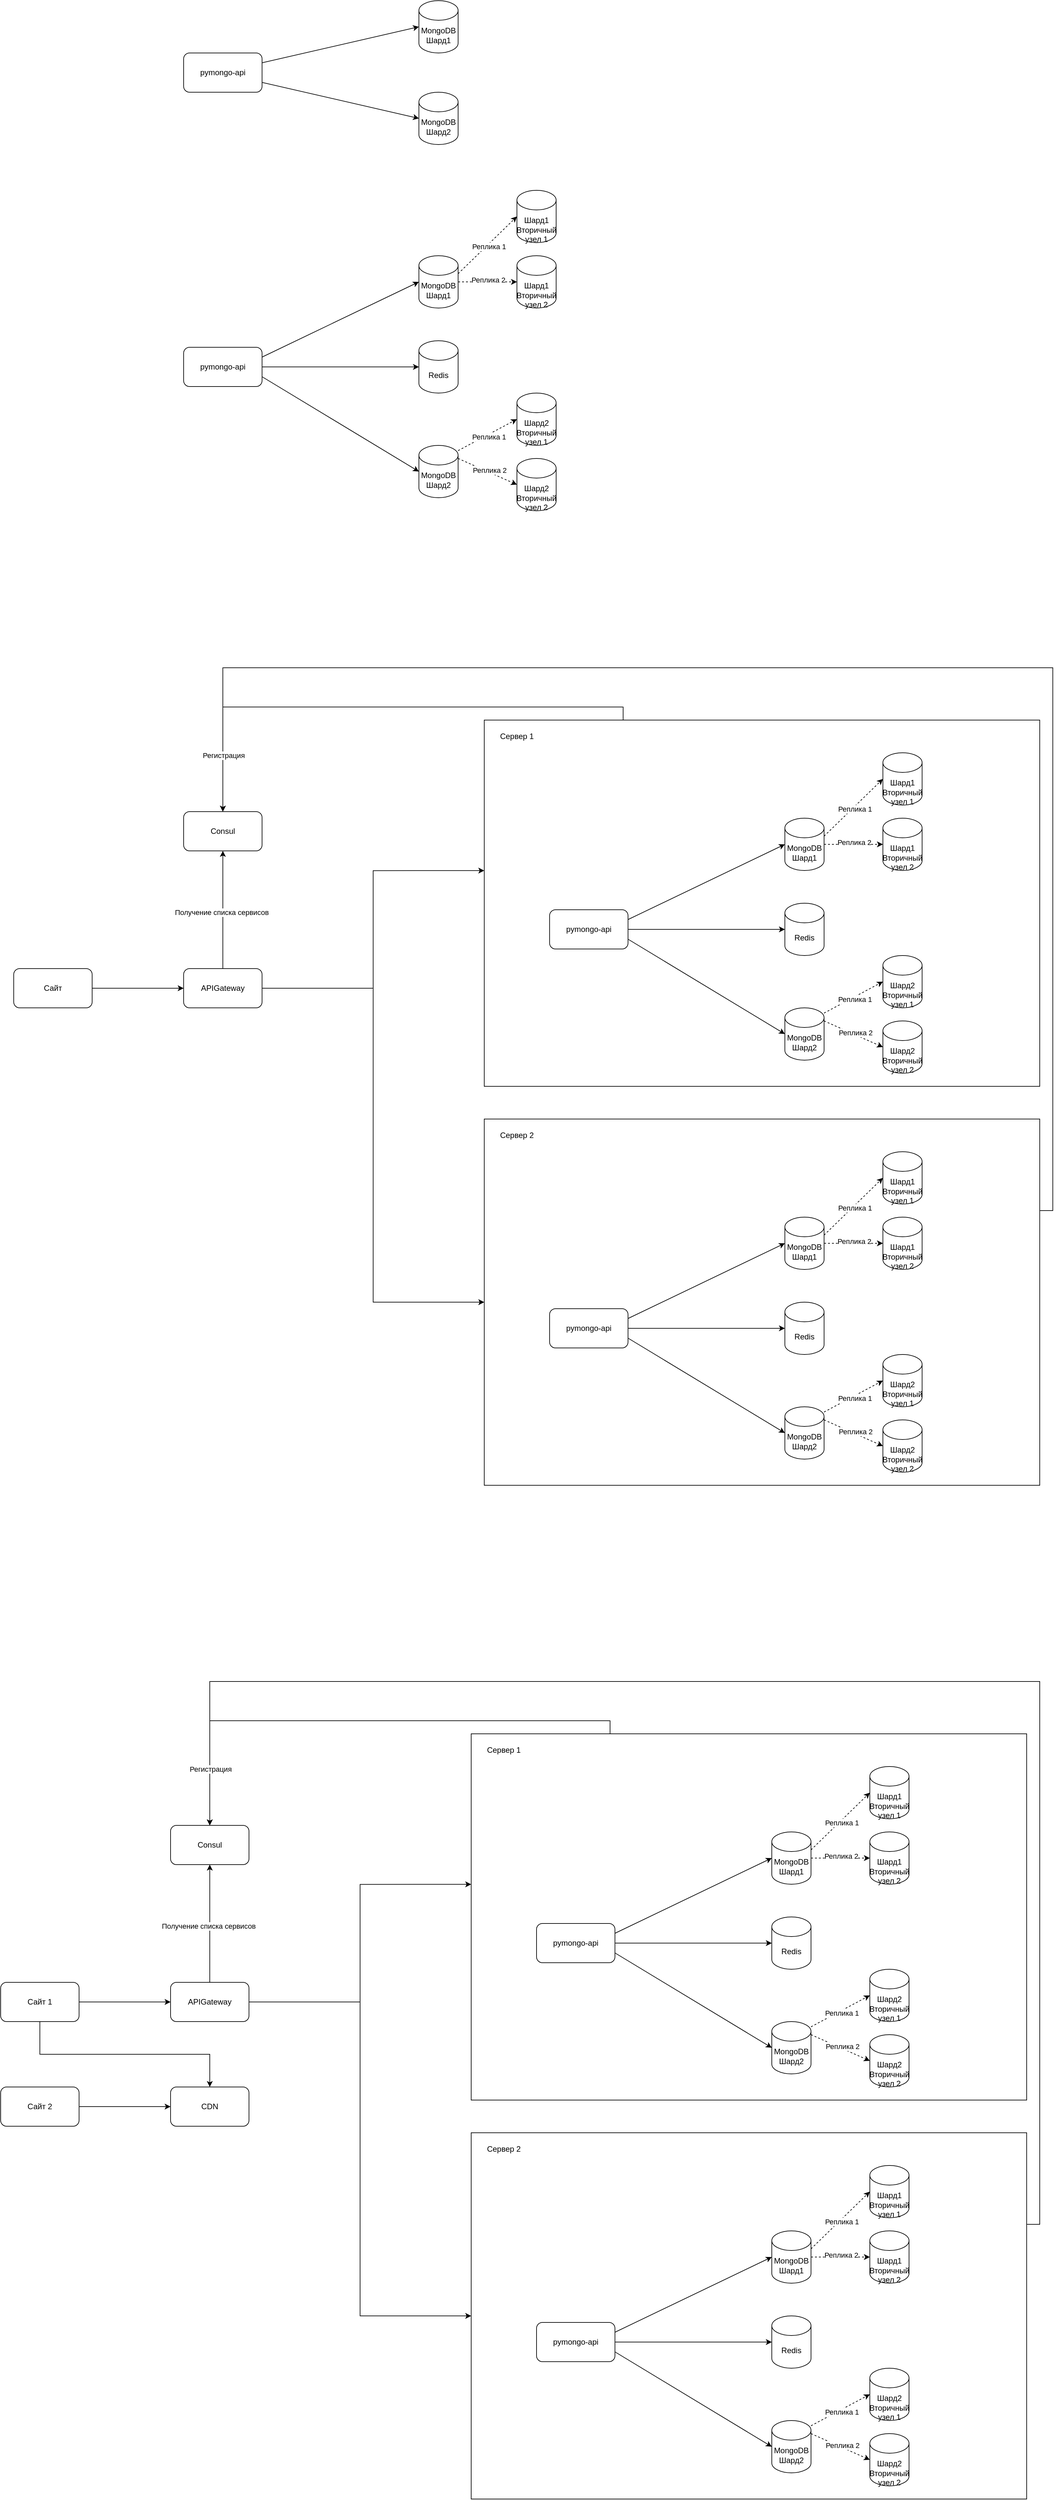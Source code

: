 <mxfile version="25.0.3">
  <diagram name="Page-1" id="-H_mtQnk-PTXWXPvYvuk">
    <mxGraphModel dx="4754" dy="1958" grid="1" gridSize="10" guides="1" tooltips="1" connect="1" arrows="1" fold="1" page="1" pageScale="1" pageWidth="1169" pageHeight="827" math="0" shadow="0">
      <root>
        <mxCell id="0" />
        <mxCell id="1" parent="0" />
        <mxCell id="zA23MoTUsTF4_91t8viU-3" value="pymongo-api" style="rounded=1;whiteSpace=wrap;html=1;" parent="1" vertex="1">
          <mxGeometry x="-210" y="100" width="120" height="60" as="geometry" />
        </mxCell>
        <mxCell id="YTm6vpjc5f0vxN62fSZX-1" value="MongoDB&lt;div&gt;Шард1&lt;/div&gt;" style="shape=cylinder3;whiteSpace=wrap;html=1;boundedLbl=1;backgroundOutline=1;size=15;" vertex="1" parent="1">
          <mxGeometry x="150" y="20" width="60" height="80" as="geometry" />
        </mxCell>
        <mxCell id="YTm6vpjc5f0vxN62fSZX-2" value="MongoDB&lt;div&gt;Шард2&lt;/div&gt;" style="shape=cylinder3;whiteSpace=wrap;html=1;boundedLbl=1;backgroundOutline=1;size=15;" vertex="1" parent="1">
          <mxGeometry x="150" y="160" width="60" height="80" as="geometry" />
        </mxCell>
        <mxCell id="YTm6vpjc5f0vxN62fSZX-3" style="rounded=0;orthogonalLoop=1;jettySize=auto;html=1;exitX=1;exitY=0.25;exitDx=0;exitDy=0;entryX=0;entryY=0.5;entryDx=0;entryDy=0;entryPerimeter=0;" edge="1" parent="1" source="zA23MoTUsTF4_91t8viU-3" target="YTm6vpjc5f0vxN62fSZX-1">
          <mxGeometry relative="1" as="geometry">
            <mxPoint x="50" y="117.5" as="sourcePoint" />
          </mxGeometry>
        </mxCell>
        <mxCell id="YTm6vpjc5f0vxN62fSZX-4" style="rounded=0;orthogonalLoop=1;jettySize=auto;html=1;exitX=1;exitY=0.75;exitDx=0;exitDy=0;entryX=0;entryY=0.5;entryDx=0;entryDy=0;entryPerimeter=0;" edge="1" parent="1" source="zA23MoTUsTF4_91t8viU-3" target="YTm6vpjc5f0vxN62fSZX-2">
          <mxGeometry relative="1" as="geometry">
            <mxPoint x="50" y="142.5" as="sourcePoint" />
          </mxGeometry>
        </mxCell>
        <mxCell id="YTm6vpjc5f0vxN62fSZX-6" value="pymongo-api" style="rounded=1;whiteSpace=wrap;html=1;" vertex="1" parent="1">
          <mxGeometry x="-210" y="550" width="120" height="60" as="geometry" />
        </mxCell>
        <mxCell id="YTm6vpjc5f0vxN62fSZX-8" value="MongoDB&lt;div&gt;Шард1&lt;/div&gt;" style="shape=cylinder3;whiteSpace=wrap;html=1;boundedLbl=1;backgroundOutline=1;size=15;" vertex="1" parent="1">
          <mxGeometry x="150" y="410" width="60" height="80" as="geometry" />
        </mxCell>
        <mxCell id="YTm6vpjc5f0vxN62fSZX-9" value="MongoDB&lt;div&gt;Шард2&lt;/div&gt;" style="shape=cylinder3;whiteSpace=wrap;html=1;boundedLbl=1;backgroundOutline=1;size=15;" vertex="1" parent="1">
          <mxGeometry x="150" y="700" width="60" height="80" as="geometry" />
        </mxCell>
        <mxCell id="YTm6vpjc5f0vxN62fSZX-10" style="rounded=0;orthogonalLoop=1;jettySize=auto;html=1;exitX=1;exitY=0.25;exitDx=0;exitDy=0;entryX=0;entryY=0.5;entryDx=0;entryDy=0;entryPerimeter=0;" edge="1" parent="1" source="YTm6vpjc5f0vxN62fSZX-6" target="YTm6vpjc5f0vxN62fSZX-8">
          <mxGeometry relative="1" as="geometry">
            <mxPoint x="50" y="567.5" as="sourcePoint" />
          </mxGeometry>
        </mxCell>
        <mxCell id="YTm6vpjc5f0vxN62fSZX-11" style="rounded=0;orthogonalLoop=1;jettySize=auto;html=1;exitX=1;exitY=0.75;exitDx=0;exitDy=0;entryX=0;entryY=0.5;entryDx=0;entryDy=0;entryPerimeter=0;" edge="1" parent="1" source="YTm6vpjc5f0vxN62fSZX-6" target="YTm6vpjc5f0vxN62fSZX-9">
          <mxGeometry relative="1" as="geometry">
            <mxPoint x="50" y="592.5" as="sourcePoint" />
          </mxGeometry>
        </mxCell>
        <mxCell id="YTm6vpjc5f0vxN62fSZX-12" value="&lt;br&gt;&lt;div&gt;Шард1&lt;/div&gt;&lt;div&gt;Вторичный узел 1&lt;/div&gt;" style="shape=cylinder3;whiteSpace=wrap;html=1;boundedLbl=1;backgroundOutline=1;size=15;" vertex="1" parent="1">
          <mxGeometry x="300" y="310" width="60" height="80" as="geometry" />
        </mxCell>
        <mxCell id="YTm6vpjc5f0vxN62fSZX-13" value="&lt;br&gt;&lt;div&gt;&lt;div&gt;Шард1&lt;/div&gt;&lt;div&gt;Вторичный узел 2&lt;/div&gt;&lt;/div&gt;" style="shape=cylinder3;whiteSpace=wrap;html=1;boundedLbl=1;backgroundOutline=1;size=15;" vertex="1" parent="1">
          <mxGeometry x="300" y="410" width="60" height="80" as="geometry" />
        </mxCell>
        <mxCell id="YTm6vpjc5f0vxN62fSZX-15" style="rounded=0;orthogonalLoop=1;jettySize=auto;html=1;exitX=1;exitY=0;exitDx=0;exitDy=27.5;exitPerimeter=0;entryX=0;entryY=0.5;entryDx=0;entryDy=0;entryPerimeter=0;dashed=1;" edge="1" parent="1" source="YTm6vpjc5f0vxN62fSZX-8" target="YTm6vpjc5f0vxN62fSZX-12">
          <mxGeometry relative="1" as="geometry" />
        </mxCell>
        <mxCell id="YTm6vpjc5f0vxN62fSZX-17" value="Реплика 1" style="edgeLabel;html=1;align=center;verticalAlign=middle;resizable=0;points=[];" vertex="1" connectable="0" parent="YTm6vpjc5f0vxN62fSZX-15">
          <mxGeometry x="-0.002" y="-3" relative="1" as="geometry">
            <mxPoint as="offset" />
          </mxGeometry>
        </mxCell>
        <mxCell id="YTm6vpjc5f0vxN62fSZX-18" style="rounded=0;orthogonalLoop=1;jettySize=auto;html=1;exitX=1;exitY=0.5;exitDx=0;exitDy=0;exitPerimeter=0;entryX=0;entryY=0.5;entryDx=0;entryDy=0;entryPerimeter=0;dashed=1;" edge="1" parent="1" source="YTm6vpjc5f0vxN62fSZX-8" target="YTm6vpjc5f0vxN62fSZX-13">
          <mxGeometry relative="1" as="geometry" />
        </mxCell>
        <mxCell id="YTm6vpjc5f0vxN62fSZX-20" value="Реплика 2" style="edgeLabel;html=1;align=center;verticalAlign=middle;resizable=0;points=[];" vertex="1" connectable="0" parent="YTm6vpjc5f0vxN62fSZX-18">
          <mxGeometry x="0.022" y="3" relative="1" as="geometry">
            <mxPoint as="offset" />
          </mxGeometry>
        </mxCell>
        <mxCell id="YTm6vpjc5f0vxN62fSZX-24" value="&lt;br&gt;&lt;div&gt;Шард2&lt;/div&gt;&lt;div&gt;Вторичный узел 1&lt;/div&gt;" style="shape=cylinder3;whiteSpace=wrap;html=1;boundedLbl=1;backgroundOutline=1;size=15;" vertex="1" parent="1">
          <mxGeometry x="300" y="620" width="60" height="80" as="geometry" />
        </mxCell>
        <mxCell id="YTm6vpjc5f0vxN62fSZX-25" value="&lt;br&gt;&lt;div&gt;&lt;div&gt;Шард2&lt;/div&gt;&lt;div&gt;Вторичный узел 2&lt;/div&gt;&lt;/div&gt;" style="shape=cylinder3;whiteSpace=wrap;html=1;boundedLbl=1;backgroundOutline=1;size=15;" vertex="1" parent="1">
          <mxGeometry x="300" y="720" width="60" height="80" as="geometry" />
        </mxCell>
        <mxCell id="YTm6vpjc5f0vxN62fSZX-27" style="rounded=0;orthogonalLoop=1;jettySize=auto;html=1;exitX=1;exitY=0;exitDx=0;exitDy=27.5;exitPerimeter=0;entryX=0;entryY=0.5;entryDx=0;entryDy=0;entryPerimeter=0;dashed=1;" edge="1" parent="1" target="YTm6vpjc5f0vxN62fSZX-24">
          <mxGeometry relative="1" as="geometry">
            <mxPoint x="210" y="708" as="sourcePoint" />
          </mxGeometry>
        </mxCell>
        <mxCell id="YTm6vpjc5f0vxN62fSZX-28" value="Реплика 1" style="edgeLabel;html=1;align=center;verticalAlign=middle;resizable=0;points=[];" vertex="1" connectable="0" parent="YTm6vpjc5f0vxN62fSZX-27">
          <mxGeometry x="-0.002" y="-3" relative="1" as="geometry">
            <mxPoint as="offset" />
          </mxGeometry>
        </mxCell>
        <mxCell id="YTm6vpjc5f0vxN62fSZX-29" style="rounded=0;orthogonalLoop=1;jettySize=auto;html=1;exitX=1;exitY=0.5;exitDx=0;exitDy=0;exitPerimeter=0;entryX=0;entryY=0.5;entryDx=0;entryDy=0;entryPerimeter=0;dashed=1;" edge="1" parent="1" target="YTm6vpjc5f0vxN62fSZX-25">
          <mxGeometry relative="1" as="geometry">
            <mxPoint x="210" y="720" as="sourcePoint" />
          </mxGeometry>
        </mxCell>
        <mxCell id="YTm6vpjc5f0vxN62fSZX-30" value="Реплика 2" style="edgeLabel;html=1;align=center;verticalAlign=middle;resizable=0;points=[];" vertex="1" connectable="0" parent="YTm6vpjc5f0vxN62fSZX-29">
          <mxGeometry x="0.022" y="3" relative="1" as="geometry">
            <mxPoint as="offset" />
          </mxGeometry>
        </mxCell>
        <mxCell id="YTm6vpjc5f0vxN62fSZX-33" value="Redis" style="shape=cylinder3;whiteSpace=wrap;html=1;boundedLbl=1;backgroundOutline=1;size=15;" vertex="1" parent="1">
          <mxGeometry x="150" y="540" width="60" height="80" as="geometry" />
        </mxCell>
        <mxCell id="YTm6vpjc5f0vxN62fSZX-34" style="edgeStyle=orthogonalEdgeStyle;rounded=0;orthogonalLoop=1;jettySize=auto;html=1;exitX=1;exitY=0.5;exitDx=0;exitDy=0;entryX=0;entryY=0.5;entryDx=0;entryDy=0;entryPerimeter=0;" edge="1" parent="1" source="YTm6vpjc5f0vxN62fSZX-6" target="YTm6vpjc5f0vxN62fSZX-33">
          <mxGeometry relative="1" as="geometry" />
        </mxCell>
        <mxCell id="YTm6vpjc5f0vxN62fSZX-76" value="" style="group" vertex="1" connectable="0" parent="1">
          <mxGeometry x="250" y="1120" width="880" height="800" as="geometry" />
        </mxCell>
        <mxCell id="YTm6vpjc5f0vxN62fSZX-73" value="" style="rounded=0;whiteSpace=wrap;html=1;" vertex="1" parent="YTm6vpjc5f0vxN62fSZX-76">
          <mxGeometry width="850" height="560" as="geometry" />
        </mxCell>
        <mxCell id="YTm6vpjc5f0vxN62fSZX-35" value="pymongo-api" style="rounded=1;whiteSpace=wrap;html=1;" vertex="1" parent="YTm6vpjc5f0vxN62fSZX-76">
          <mxGeometry x="100" y="290" width="120" height="60" as="geometry" />
        </mxCell>
        <mxCell id="YTm6vpjc5f0vxN62fSZX-36" value="MongoDB&lt;div&gt;Шард1&lt;/div&gt;" style="shape=cylinder3;whiteSpace=wrap;html=1;boundedLbl=1;backgroundOutline=1;size=15;" vertex="1" parent="YTm6vpjc5f0vxN62fSZX-76">
          <mxGeometry x="460" y="150" width="60" height="80" as="geometry" />
        </mxCell>
        <mxCell id="YTm6vpjc5f0vxN62fSZX-37" value="MongoDB&lt;div&gt;Шард2&lt;/div&gt;" style="shape=cylinder3;whiteSpace=wrap;html=1;boundedLbl=1;backgroundOutline=1;size=15;" vertex="1" parent="YTm6vpjc5f0vxN62fSZX-76">
          <mxGeometry x="460" y="440" width="60" height="80" as="geometry" />
        </mxCell>
        <mxCell id="YTm6vpjc5f0vxN62fSZX-38" style="rounded=0;orthogonalLoop=1;jettySize=auto;html=1;exitX=1;exitY=0.25;exitDx=0;exitDy=0;entryX=0;entryY=0.5;entryDx=0;entryDy=0;entryPerimeter=0;" edge="1" parent="YTm6vpjc5f0vxN62fSZX-76" source="YTm6vpjc5f0vxN62fSZX-35" target="YTm6vpjc5f0vxN62fSZX-36">
          <mxGeometry relative="1" as="geometry">
            <mxPoint x="360" y="307.5" as="sourcePoint" />
          </mxGeometry>
        </mxCell>
        <mxCell id="YTm6vpjc5f0vxN62fSZX-39" style="rounded=0;orthogonalLoop=1;jettySize=auto;html=1;exitX=1;exitY=0.75;exitDx=0;exitDy=0;entryX=0;entryY=0.5;entryDx=0;entryDy=0;entryPerimeter=0;" edge="1" parent="YTm6vpjc5f0vxN62fSZX-76" source="YTm6vpjc5f0vxN62fSZX-35" target="YTm6vpjc5f0vxN62fSZX-37">
          <mxGeometry relative="1" as="geometry">
            <mxPoint x="360" y="332.5" as="sourcePoint" />
          </mxGeometry>
        </mxCell>
        <mxCell id="YTm6vpjc5f0vxN62fSZX-40" value="&lt;br&gt;&lt;div&gt;Шард1&lt;/div&gt;&lt;div&gt;Вторичный узел 1&lt;/div&gt;" style="shape=cylinder3;whiteSpace=wrap;html=1;boundedLbl=1;backgroundOutline=1;size=15;" vertex="1" parent="YTm6vpjc5f0vxN62fSZX-76">
          <mxGeometry x="610" y="50" width="60" height="80" as="geometry" />
        </mxCell>
        <mxCell id="YTm6vpjc5f0vxN62fSZX-41" value="&lt;br&gt;&lt;div&gt;&lt;div&gt;Шард1&lt;/div&gt;&lt;div&gt;Вторичный узел 2&lt;/div&gt;&lt;/div&gt;" style="shape=cylinder3;whiteSpace=wrap;html=1;boundedLbl=1;backgroundOutline=1;size=15;" vertex="1" parent="YTm6vpjc5f0vxN62fSZX-76">
          <mxGeometry x="610" y="150" width="60" height="80" as="geometry" />
        </mxCell>
        <mxCell id="YTm6vpjc5f0vxN62fSZX-42" style="rounded=0;orthogonalLoop=1;jettySize=auto;html=1;exitX=1;exitY=0;exitDx=0;exitDy=27.5;exitPerimeter=0;entryX=0;entryY=0.5;entryDx=0;entryDy=0;entryPerimeter=0;dashed=1;" edge="1" parent="YTm6vpjc5f0vxN62fSZX-76" source="YTm6vpjc5f0vxN62fSZX-36" target="YTm6vpjc5f0vxN62fSZX-40">
          <mxGeometry relative="1" as="geometry" />
        </mxCell>
        <mxCell id="YTm6vpjc5f0vxN62fSZX-43" value="Реплика 1" style="edgeLabel;html=1;align=center;verticalAlign=middle;resizable=0;points=[];" vertex="1" connectable="0" parent="YTm6vpjc5f0vxN62fSZX-42">
          <mxGeometry x="-0.002" y="-3" relative="1" as="geometry">
            <mxPoint as="offset" />
          </mxGeometry>
        </mxCell>
        <mxCell id="YTm6vpjc5f0vxN62fSZX-44" style="rounded=0;orthogonalLoop=1;jettySize=auto;html=1;exitX=1;exitY=0.5;exitDx=0;exitDy=0;exitPerimeter=0;entryX=0;entryY=0.5;entryDx=0;entryDy=0;entryPerimeter=0;dashed=1;" edge="1" parent="YTm6vpjc5f0vxN62fSZX-76" source="YTm6vpjc5f0vxN62fSZX-36" target="YTm6vpjc5f0vxN62fSZX-41">
          <mxGeometry relative="1" as="geometry" />
        </mxCell>
        <mxCell id="YTm6vpjc5f0vxN62fSZX-45" value="Реплика 2" style="edgeLabel;html=1;align=center;verticalAlign=middle;resizable=0;points=[];" vertex="1" connectable="0" parent="YTm6vpjc5f0vxN62fSZX-44">
          <mxGeometry x="0.022" y="3" relative="1" as="geometry">
            <mxPoint as="offset" />
          </mxGeometry>
        </mxCell>
        <mxCell id="YTm6vpjc5f0vxN62fSZX-46" value="&lt;br&gt;&lt;div&gt;Шард2&lt;/div&gt;&lt;div&gt;Вторичный узел 1&lt;/div&gt;" style="shape=cylinder3;whiteSpace=wrap;html=1;boundedLbl=1;backgroundOutline=1;size=15;" vertex="1" parent="YTm6vpjc5f0vxN62fSZX-76">
          <mxGeometry x="610" y="360" width="60" height="80" as="geometry" />
        </mxCell>
        <mxCell id="YTm6vpjc5f0vxN62fSZX-47" value="&lt;br&gt;&lt;div&gt;&lt;div&gt;Шард2&lt;/div&gt;&lt;div&gt;Вторичный узел 2&lt;/div&gt;&lt;/div&gt;" style="shape=cylinder3;whiteSpace=wrap;html=1;boundedLbl=1;backgroundOutline=1;size=15;" vertex="1" parent="YTm6vpjc5f0vxN62fSZX-76">
          <mxGeometry x="610" y="460" width="60" height="80" as="geometry" />
        </mxCell>
        <mxCell id="YTm6vpjc5f0vxN62fSZX-48" style="rounded=0;orthogonalLoop=1;jettySize=auto;html=1;exitX=1;exitY=0;exitDx=0;exitDy=27.5;exitPerimeter=0;entryX=0;entryY=0.5;entryDx=0;entryDy=0;entryPerimeter=0;dashed=1;" edge="1" parent="YTm6vpjc5f0vxN62fSZX-76" target="YTm6vpjc5f0vxN62fSZX-46">
          <mxGeometry relative="1" as="geometry">
            <mxPoint x="520" y="448" as="sourcePoint" />
          </mxGeometry>
        </mxCell>
        <mxCell id="YTm6vpjc5f0vxN62fSZX-49" value="Реплика 1" style="edgeLabel;html=1;align=center;verticalAlign=middle;resizable=0;points=[];" vertex="1" connectable="0" parent="YTm6vpjc5f0vxN62fSZX-48">
          <mxGeometry x="-0.002" y="-3" relative="1" as="geometry">
            <mxPoint as="offset" />
          </mxGeometry>
        </mxCell>
        <mxCell id="YTm6vpjc5f0vxN62fSZX-50" style="rounded=0;orthogonalLoop=1;jettySize=auto;html=1;exitX=1;exitY=0.5;exitDx=0;exitDy=0;exitPerimeter=0;entryX=0;entryY=0.5;entryDx=0;entryDy=0;entryPerimeter=0;dashed=1;" edge="1" parent="YTm6vpjc5f0vxN62fSZX-76" target="YTm6vpjc5f0vxN62fSZX-47">
          <mxGeometry relative="1" as="geometry">
            <mxPoint x="520" y="460" as="sourcePoint" />
          </mxGeometry>
        </mxCell>
        <mxCell id="YTm6vpjc5f0vxN62fSZX-51" value="Реплика 2" style="edgeLabel;html=1;align=center;verticalAlign=middle;resizable=0;points=[];" vertex="1" connectable="0" parent="YTm6vpjc5f0vxN62fSZX-50">
          <mxGeometry x="0.022" y="3" relative="1" as="geometry">
            <mxPoint as="offset" />
          </mxGeometry>
        </mxCell>
        <mxCell id="YTm6vpjc5f0vxN62fSZX-52" value="Redis" style="shape=cylinder3;whiteSpace=wrap;html=1;boundedLbl=1;backgroundOutline=1;size=15;" vertex="1" parent="YTm6vpjc5f0vxN62fSZX-76">
          <mxGeometry x="460" y="280" width="60" height="80" as="geometry" />
        </mxCell>
        <mxCell id="YTm6vpjc5f0vxN62fSZX-53" style="edgeStyle=orthogonalEdgeStyle;rounded=0;orthogonalLoop=1;jettySize=auto;html=1;exitX=1;exitY=0.5;exitDx=0;exitDy=0;entryX=0;entryY=0.5;entryDx=0;entryDy=0;entryPerimeter=0;" edge="1" parent="YTm6vpjc5f0vxN62fSZX-76" source="YTm6vpjc5f0vxN62fSZX-35" target="YTm6vpjc5f0vxN62fSZX-52">
          <mxGeometry relative="1" as="geometry" />
        </mxCell>
        <mxCell id="YTm6vpjc5f0vxN62fSZX-74" value="Сервер 1" style="text;html=1;align=center;verticalAlign=middle;whiteSpace=wrap;rounded=0;" vertex="1" parent="YTm6vpjc5f0vxN62fSZX-76">
          <mxGeometry x="20" y="10" width="60" height="30" as="geometry" />
        </mxCell>
        <mxCell id="YTm6vpjc5f0vxN62fSZX-78" value="" style="group" vertex="1" connectable="0" parent="1">
          <mxGeometry x="250" y="1730" width="880" height="800" as="geometry" />
        </mxCell>
        <mxCell id="YTm6vpjc5f0vxN62fSZX-79" value="" style="rounded=0;whiteSpace=wrap;html=1;" vertex="1" parent="YTm6vpjc5f0vxN62fSZX-78">
          <mxGeometry width="850" height="560" as="geometry" />
        </mxCell>
        <mxCell id="YTm6vpjc5f0vxN62fSZX-80" value="pymongo-api" style="rounded=1;whiteSpace=wrap;html=1;" vertex="1" parent="YTm6vpjc5f0vxN62fSZX-78">
          <mxGeometry x="100" y="290" width="120" height="60" as="geometry" />
        </mxCell>
        <mxCell id="YTm6vpjc5f0vxN62fSZX-81" value="MongoDB&lt;div&gt;Шард1&lt;/div&gt;" style="shape=cylinder3;whiteSpace=wrap;html=1;boundedLbl=1;backgroundOutline=1;size=15;" vertex="1" parent="YTm6vpjc5f0vxN62fSZX-78">
          <mxGeometry x="460" y="150" width="60" height="80" as="geometry" />
        </mxCell>
        <mxCell id="YTm6vpjc5f0vxN62fSZX-82" value="MongoDB&lt;div&gt;Шард2&lt;/div&gt;" style="shape=cylinder3;whiteSpace=wrap;html=1;boundedLbl=1;backgroundOutline=1;size=15;" vertex="1" parent="YTm6vpjc5f0vxN62fSZX-78">
          <mxGeometry x="460" y="440" width="60" height="80" as="geometry" />
        </mxCell>
        <mxCell id="YTm6vpjc5f0vxN62fSZX-83" style="rounded=0;orthogonalLoop=1;jettySize=auto;html=1;exitX=1;exitY=0.25;exitDx=0;exitDy=0;entryX=0;entryY=0.5;entryDx=0;entryDy=0;entryPerimeter=0;" edge="1" parent="YTm6vpjc5f0vxN62fSZX-78" source="YTm6vpjc5f0vxN62fSZX-80" target="YTm6vpjc5f0vxN62fSZX-81">
          <mxGeometry relative="1" as="geometry">
            <mxPoint x="360" y="307.5" as="sourcePoint" />
          </mxGeometry>
        </mxCell>
        <mxCell id="YTm6vpjc5f0vxN62fSZX-84" style="rounded=0;orthogonalLoop=1;jettySize=auto;html=1;exitX=1;exitY=0.75;exitDx=0;exitDy=0;entryX=0;entryY=0.5;entryDx=0;entryDy=0;entryPerimeter=0;" edge="1" parent="YTm6vpjc5f0vxN62fSZX-78" source="YTm6vpjc5f0vxN62fSZX-80" target="YTm6vpjc5f0vxN62fSZX-82">
          <mxGeometry relative="1" as="geometry">
            <mxPoint x="360" y="332.5" as="sourcePoint" />
          </mxGeometry>
        </mxCell>
        <mxCell id="YTm6vpjc5f0vxN62fSZX-85" value="&lt;br&gt;&lt;div&gt;Шард1&lt;/div&gt;&lt;div&gt;Вторичный узел 1&lt;/div&gt;" style="shape=cylinder3;whiteSpace=wrap;html=1;boundedLbl=1;backgroundOutline=1;size=15;" vertex="1" parent="YTm6vpjc5f0vxN62fSZX-78">
          <mxGeometry x="610" y="50" width="60" height="80" as="geometry" />
        </mxCell>
        <mxCell id="YTm6vpjc5f0vxN62fSZX-86" value="&lt;br&gt;&lt;div&gt;&lt;div&gt;Шард1&lt;/div&gt;&lt;div&gt;Вторичный узел 2&lt;/div&gt;&lt;/div&gt;" style="shape=cylinder3;whiteSpace=wrap;html=1;boundedLbl=1;backgroundOutline=1;size=15;" vertex="1" parent="YTm6vpjc5f0vxN62fSZX-78">
          <mxGeometry x="610" y="150" width="60" height="80" as="geometry" />
        </mxCell>
        <mxCell id="YTm6vpjc5f0vxN62fSZX-87" style="rounded=0;orthogonalLoop=1;jettySize=auto;html=1;exitX=1;exitY=0;exitDx=0;exitDy=27.5;exitPerimeter=0;entryX=0;entryY=0.5;entryDx=0;entryDy=0;entryPerimeter=0;dashed=1;" edge="1" parent="YTm6vpjc5f0vxN62fSZX-78" source="YTm6vpjc5f0vxN62fSZX-81" target="YTm6vpjc5f0vxN62fSZX-85">
          <mxGeometry relative="1" as="geometry" />
        </mxCell>
        <mxCell id="YTm6vpjc5f0vxN62fSZX-88" value="Реплика 1" style="edgeLabel;html=1;align=center;verticalAlign=middle;resizable=0;points=[];" vertex="1" connectable="0" parent="YTm6vpjc5f0vxN62fSZX-87">
          <mxGeometry x="-0.002" y="-3" relative="1" as="geometry">
            <mxPoint as="offset" />
          </mxGeometry>
        </mxCell>
        <mxCell id="YTm6vpjc5f0vxN62fSZX-89" style="rounded=0;orthogonalLoop=1;jettySize=auto;html=1;exitX=1;exitY=0.5;exitDx=0;exitDy=0;exitPerimeter=0;entryX=0;entryY=0.5;entryDx=0;entryDy=0;entryPerimeter=0;dashed=1;" edge="1" parent="YTm6vpjc5f0vxN62fSZX-78" source="YTm6vpjc5f0vxN62fSZX-81" target="YTm6vpjc5f0vxN62fSZX-86">
          <mxGeometry relative="1" as="geometry" />
        </mxCell>
        <mxCell id="YTm6vpjc5f0vxN62fSZX-90" value="Реплика 2" style="edgeLabel;html=1;align=center;verticalAlign=middle;resizable=0;points=[];" vertex="1" connectable="0" parent="YTm6vpjc5f0vxN62fSZX-89">
          <mxGeometry x="0.022" y="3" relative="1" as="geometry">
            <mxPoint as="offset" />
          </mxGeometry>
        </mxCell>
        <mxCell id="YTm6vpjc5f0vxN62fSZX-91" value="&lt;br&gt;&lt;div&gt;Шард2&lt;/div&gt;&lt;div&gt;Вторичный узел 1&lt;/div&gt;" style="shape=cylinder3;whiteSpace=wrap;html=1;boundedLbl=1;backgroundOutline=1;size=15;" vertex="1" parent="YTm6vpjc5f0vxN62fSZX-78">
          <mxGeometry x="610" y="360" width="60" height="80" as="geometry" />
        </mxCell>
        <mxCell id="YTm6vpjc5f0vxN62fSZX-92" value="&lt;br&gt;&lt;div&gt;&lt;div&gt;Шард2&lt;/div&gt;&lt;div&gt;Вторичный узел 2&lt;/div&gt;&lt;/div&gt;" style="shape=cylinder3;whiteSpace=wrap;html=1;boundedLbl=1;backgroundOutline=1;size=15;" vertex="1" parent="YTm6vpjc5f0vxN62fSZX-78">
          <mxGeometry x="610" y="460" width="60" height="80" as="geometry" />
        </mxCell>
        <mxCell id="YTm6vpjc5f0vxN62fSZX-93" style="rounded=0;orthogonalLoop=1;jettySize=auto;html=1;exitX=1;exitY=0;exitDx=0;exitDy=27.5;exitPerimeter=0;entryX=0;entryY=0.5;entryDx=0;entryDy=0;entryPerimeter=0;dashed=1;" edge="1" parent="YTm6vpjc5f0vxN62fSZX-78" target="YTm6vpjc5f0vxN62fSZX-91">
          <mxGeometry relative="1" as="geometry">
            <mxPoint x="520" y="448" as="sourcePoint" />
          </mxGeometry>
        </mxCell>
        <mxCell id="YTm6vpjc5f0vxN62fSZX-94" value="Реплика 1" style="edgeLabel;html=1;align=center;verticalAlign=middle;resizable=0;points=[];" vertex="1" connectable="0" parent="YTm6vpjc5f0vxN62fSZX-93">
          <mxGeometry x="-0.002" y="-3" relative="1" as="geometry">
            <mxPoint as="offset" />
          </mxGeometry>
        </mxCell>
        <mxCell id="YTm6vpjc5f0vxN62fSZX-95" style="rounded=0;orthogonalLoop=1;jettySize=auto;html=1;exitX=1;exitY=0.5;exitDx=0;exitDy=0;exitPerimeter=0;entryX=0;entryY=0.5;entryDx=0;entryDy=0;entryPerimeter=0;dashed=1;" edge="1" parent="YTm6vpjc5f0vxN62fSZX-78" target="YTm6vpjc5f0vxN62fSZX-92">
          <mxGeometry relative="1" as="geometry">
            <mxPoint x="520" y="460" as="sourcePoint" />
          </mxGeometry>
        </mxCell>
        <mxCell id="YTm6vpjc5f0vxN62fSZX-96" value="Реплика 2" style="edgeLabel;html=1;align=center;verticalAlign=middle;resizable=0;points=[];" vertex="1" connectable="0" parent="YTm6vpjc5f0vxN62fSZX-95">
          <mxGeometry x="0.022" y="3" relative="1" as="geometry">
            <mxPoint as="offset" />
          </mxGeometry>
        </mxCell>
        <mxCell id="YTm6vpjc5f0vxN62fSZX-97" value="Redis" style="shape=cylinder3;whiteSpace=wrap;html=1;boundedLbl=1;backgroundOutline=1;size=15;" vertex="1" parent="YTm6vpjc5f0vxN62fSZX-78">
          <mxGeometry x="460" y="280" width="60" height="80" as="geometry" />
        </mxCell>
        <mxCell id="YTm6vpjc5f0vxN62fSZX-98" style="edgeStyle=orthogonalEdgeStyle;rounded=0;orthogonalLoop=1;jettySize=auto;html=1;exitX=1;exitY=0.5;exitDx=0;exitDy=0;entryX=0;entryY=0.5;entryDx=0;entryDy=0;entryPerimeter=0;" edge="1" parent="YTm6vpjc5f0vxN62fSZX-78" source="YTm6vpjc5f0vxN62fSZX-80" target="YTm6vpjc5f0vxN62fSZX-97">
          <mxGeometry relative="1" as="geometry" />
        </mxCell>
        <mxCell id="YTm6vpjc5f0vxN62fSZX-99" value="Сервер 2" style="text;html=1;align=center;verticalAlign=middle;whiteSpace=wrap;rounded=0;" vertex="1" parent="YTm6vpjc5f0vxN62fSZX-78">
          <mxGeometry x="20" y="10" width="60" height="30" as="geometry" />
        </mxCell>
        <mxCell id="YTm6vpjc5f0vxN62fSZX-122" value="Consul" style="rounded=1;whiteSpace=wrap;html=1;" vertex="1" parent="1">
          <mxGeometry x="-210" y="1260" width="120" height="60" as="geometry" />
        </mxCell>
        <mxCell id="YTm6vpjc5f0vxN62fSZX-123" style="edgeStyle=orthogonalEdgeStyle;rounded=0;orthogonalLoop=1;jettySize=auto;html=1;exitX=0.25;exitY=0;exitDx=0;exitDy=0;entryX=0.5;entryY=0;entryDx=0;entryDy=0;" edge="1" parent="1" source="YTm6vpjc5f0vxN62fSZX-73" target="YTm6vpjc5f0vxN62fSZX-122">
          <mxGeometry relative="1" as="geometry" />
        </mxCell>
        <mxCell id="YTm6vpjc5f0vxN62fSZX-124" style="edgeStyle=orthogonalEdgeStyle;rounded=0;orthogonalLoop=1;jettySize=auto;html=1;exitX=1;exitY=0.25;exitDx=0;exitDy=0;entryX=0.5;entryY=0;entryDx=0;entryDy=0;" edge="1" parent="1" source="YTm6vpjc5f0vxN62fSZX-79" target="YTm6vpjc5f0vxN62fSZX-122">
          <mxGeometry relative="1" as="geometry">
            <Array as="points">
              <mxPoint x="1120" y="1870" />
              <mxPoint x="1120" y="1040" />
              <mxPoint x="-150" y="1040" />
            </Array>
          </mxGeometry>
        </mxCell>
        <mxCell id="YTm6vpjc5f0vxN62fSZX-126" value="Регистрация" style="edgeLabel;html=1;align=center;verticalAlign=middle;resizable=0;points=[];" vertex="1" connectable="0" parent="YTm6vpjc5f0vxN62fSZX-124">
          <mxGeometry x="0.926" y="1" relative="1" as="geometry">
            <mxPoint as="offset" />
          </mxGeometry>
        </mxCell>
        <mxCell id="YTm6vpjc5f0vxN62fSZX-128" style="edgeStyle=orthogonalEdgeStyle;rounded=0;orthogonalLoop=1;jettySize=auto;html=1;exitX=0.5;exitY=0;exitDx=0;exitDy=0;entryX=0.5;entryY=1;entryDx=0;entryDy=0;" edge="1" parent="1" source="YTm6vpjc5f0vxN62fSZX-127" target="YTm6vpjc5f0vxN62fSZX-122">
          <mxGeometry relative="1" as="geometry" />
        </mxCell>
        <mxCell id="YTm6vpjc5f0vxN62fSZX-129" value="Получение списка сервисов" style="edgeLabel;html=1;align=center;verticalAlign=middle;resizable=0;points=[];" vertex="1" connectable="0" parent="YTm6vpjc5f0vxN62fSZX-128">
          <mxGeometry x="-0.037" y="2" relative="1" as="geometry">
            <mxPoint as="offset" />
          </mxGeometry>
        </mxCell>
        <mxCell id="YTm6vpjc5f0vxN62fSZX-131" style="edgeStyle=orthogonalEdgeStyle;rounded=0;orthogonalLoop=1;jettySize=auto;html=1;exitX=1;exitY=0.5;exitDx=0;exitDy=0;entryX=0;entryY=0.5;entryDx=0;entryDy=0;" edge="1" parent="1" source="YTm6vpjc5f0vxN62fSZX-127" target="YTm6vpjc5f0vxN62fSZX-79">
          <mxGeometry relative="1" as="geometry" />
        </mxCell>
        <mxCell id="YTm6vpjc5f0vxN62fSZX-127" value="APIGateway" style="rounded=1;whiteSpace=wrap;html=1;" vertex="1" parent="1">
          <mxGeometry x="-210" y="1500" width="120" height="60" as="geometry" />
        </mxCell>
        <mxCell id="YTm6vpjc5f0vxN62fSZX-130" style="edgeStyle=orthogonalEdgeStyle;rounded=0;orthogonalLoop=1;jettySize=auto;html=1;exitX=1;exitY=0.5;exitDx=0;exitDy=0;entryX=0;entryY=0.411;entryDx=0;entryDy=0;entryPerimeter=0;" edge="1" parent="1" source="YTm6vpjc5f0vxN62fSZX-127" target="YTm6vpjc5f0vxN62fSZX-73">
          <mxGeometry relative="1" as="geometry" />
        </mxCell>
        <mxCell id="YTm6vpjc5f0vxN62fSZX-133" style="edgeStyle=orthogonalEdgeStyle;rounded=0;orthogonalLoop=1;jettySize=auto;html=1;exitX=1;exitY=0.5;exitDx=0;exitDy=0;entryX=0;entryY=0.5;entryDx=0;entryDy=0;" edge="1" parent="1" source="YTm6vpjc5f0vxN62fSZX-132" target="YTm6vpjc5f0vxN62fSZX-127">
          <mxGeometry relative="1" as="geometry" />
        </mxCell>
        <mxCell id="YTm6vpjc5f0vxN62fSZX-132" value="Сайт" style="rounded=1;whiteSpace=wrap;html=1;" vertex="1" parent="1">
          <mxGeometry x="-470" y="1500" width="120" height="60" as="geometry" />
        </mxCell>
        <mxCell id="YTm6vpjc5f0vxN62fSZX-134" value="" style="group" vertex="1" connectable="0" parent="1">
          <mxGeometry x="230" y="2670" width="880" height="800" as="geometry" />
        </mxCell>
        <mxCell id="YTm6vpjc5f0vxN62fSZX-135" value="" style="rounded=0;whiteSpace=wrap;html=1;" vertex="1" parent="YTm6vpjc5f0vxN62fSZX-134">
          <mxGeometry width="850" height="560" as="geometry" />
        </mxCell>
        <mxCell id="YTm6vpjc5f0vxN62fSZX-136" value="pymongo-api" style="rounded=1;whiteSpace=wrap;html=1;" vertex="1" parent="YTm6vpjc5f0vxN62fSZX-134">
          <mxGeometry x="100" y="290" width="120" height="60" as="geometry" />
        </mxCell>
        <mxCell id="YTm6vpjc5f0vxN62fSZX-137" value="MongoDB&lt;div&gt;Шард1&lt;/div&gt;" style="shape=cylinder3;whiteSpace=wrap;html=1;boundedLbl=1;backgroundOutline=1;size=15;" vertex="1" parent="YTm6vpjc5f0vxN62fSZX-134">
          <mxGeometry x="460" y="150" width="60" height="80" as="geometry" />
        </mxCell>
        <mxCell id="YTm6vpjc5f0vxN62fSZX-138" value="MongoDB&lt;div&gt;Шард2&lt;/div&gt;" style="shape=cylinder3;whiteSpace=wrap;html=1;boundedLbl=1;backgroundOutline=1;size=15;" vertex="1" parent="YTm6vpjc5f0vxN62fSZX-134">
          <mxGeometry x="460" y="440" width="60" height="80" as="geometry" />
        </mxCell>
        <mxCell id="YTm6vpjc5f0vxN62fSZX-139" style="rounded=0;orthogonalLoop=1;jettySize=auto;html=1;exitX=1;exitY=0.25;exitDx=0;exitDy=0;entryX=0;entryY=0.5;entryDx=0;entryDy=0;entryPerimeter=0;" edge="1" parent="YTm6vpjc5f0vxN62fSZX-134" source="YTm6vpjc5f0vxN62fSZX-136" target="YTm6vpjc5f0vxN62fSZX-137">
          <mxGeometry relative="1" as="geometry">
            <mxPoint x="360" y="307.5" as="sourcePoint" />
          </mxGeometry>
        </mxCell>
        <mxCell id="YTm6vpjc5f0vxN62fSZX-140" style="rounded=0;orthogonalLoop=1;jettySize=auto;html=1;exitX=1;exitY=0.75;exitDx=0;exitDy=0;entryX=0;entryY=0.5;entryDx=0;entryDy=0;entryPerimeter=0;" edge="1" parent="YTm6vpjc5f0vxN62fSZX-134" source="YTm6vpjc5f0vxN62fSZX-136" target="YTm6vpjc5f0vxN62fSZX-138">
          <mxGeometry relative="1" as="geometry">
            <mxPoint x="360" y="332.5" as="sourcePoint" />
          </mxGeometry>
        </mxCell>
        <mxCell id="YTm6vpjc5f0vxN62fSZX-141" value="&lt;br&gt;&lt;div&gt;Шард1&lt;/div&gt;&lt;div&gt;Вторичный узел 1&lt;/div&gt;" style="shape=cylinder3;whiteSpace=wrap;html=1;boundedLbl=1;backgroundOutline=1;size=15;" vertex="1" parent="YTm6vpjc5f0vxN62fSZX-134">
          <mxGeometry x="610" y="50" width="60" height="80" as="geometry" />
        </mxCell>
        <mxCell id="YTm6vpjc5f0vxN62fSZX-142" value="&lt;br&gt;&lt;div&gt;&lt;div&gt;Шард1&lt;/div&gt;&lt;div&gt;Вторичный узел 2&lt;/div&gt;&lt;/div&gt;" style="shape=cylinder3;whiteSpace=wrap;html=1;boundedLbl=1;backgroundOutline=1;size=15;" vertex="1" parent="YTm6vpjc5f0vxN62fSZX-134">
          <mxGeometry x="610" y="150" width="60" height="80" as="geometry" />
        </mxCell>
        <mxCell id="YTm6vpjc5f0vxN62fSZX-143" style="rounded=0;orthogonalLoop=1;jettySize=auto;html=1;exitX=1;exitY=0;exitDx=0;exitDy=27.5;exitPerimeter=0;entryX=0;entryY=0.5;entryDx=0;entryDy=0;entryPerimeter=0;dashed=1;" edge="1" parent="YTm6vpjc5f0vxN62fSZX-134" source="YTm6vpjc5f0vxN62fSZX-137" target="YTm6vpjc5f0vxN62fSZX-141">
          <mxGeometry relative="1" as="geometry" />
        </mxCell>
        <mxCell id="YTm6vpjc5f0vxN62fSZX-144" value="Реплика 1" style="edgeLabel;html=1;align=center;verticalAlign=middle;resizable=0;points=[];" vertex="1" connectable="0" parent="YTm6vpjc5f0vxN62fSZX-143">
          <mxGeometry x="-0.002" y="-3" relative="1" as="geometry">
            <mxPoint as="offset" />
          </mxGeometry>
        </mxCell>
        <mxCell id="YTm6vpjc5f0vxN62fSZX-145" style="rounded=0;orthogonalLoop=1;jettySize=auto;html=1;exitX=1;exitY=0.5;exitDx=0;exitDy=0;exitPerimeter=0;entryX=0;entryY=0.5;entryDx=0;entryDy=0;entryPerimeter=0;dashed=1;" edge="1" parent="YTm6vpjc5f0vxN62fSZX-134" source="YTm6vpjc5f0vxN62fSZX-137" target="YTm6vpjc5f0vxN62fSZX-142">
          <mxGeometry relative="1" as="geometry" />
        </mxCell>
        <mxCell id="YTm6vpjc5f0vxN62fSZX-146" value="Реплика 2" style="edgeLabel;html=1;align=center;verticalAlign=middle;resizable=0;points=[];" vertex="1" connectable="0" parent="YTm6vpjc5f0vxN62fSZX-145">
          <mxGeometry x="0.022" y="3" relative="1" as="geometry">
            <mxPoint as="offset" />
          </mxGeometry>
        </mxCell>
        <mxCell id="YTm6vpjc5f0vxN62fSZX-147" value="&lt;br&gt;&lt;div&gt;Шард2&lt;/div&gt;&lt;div&gt;Вторичный узел 1&lt;/div&gt;" style="shape=cylinder3;whiteSpace=wrap;html=1;boundedLbl=1;backgroundOutline=1;size=15;" vertex="1" parent="YTm6vpjc5f0vxN62fSZX-134">
          <mxGeometry x="610" y="360" width="60" height="80" as="geometry" />
        </mxCell>
        <mxCell id="YTm6vpjc5f0vxN62fSZX-148" value="&lt;br&gt;&lt;div&gt;&lt;div&gt;Шард2&lt;/div&gt;&lt;div&gt;Вторичный узел 2&lt;/div&gt;&lt;/div&gt;" style="shape=cylinder3;whiteSpace=wrap;html=1;boundedLbl=1;backgroundOutline=1;size=15;" vertex="1" parent="YTm6vpjc5f0vxN62fSZX-134">
          <mxGeometry x="610" y="460" width="60" height="80" as="geometry" />
        </mxCell>
        <mxCell id="YTm6vpjc5f0vxN62fSZX-149" style="rounded=0;orthogonalLoop=1;jettySize=auto;html=1;exitX=1;exitY=0;exitDx=0;exitDy=27.5;exitPerimeter=0;entryX=0;entryY=0.5;entryDx=0;entryDy=0;entryPerimeter=0;dashed=1;" edge="1" parent="YTm6vpjc5f0vxN62fSZX-134" target="YTm6vpjc5f0vxN62fSZX-147">
          <mxGeometry relative="1" as="geometry">
            <mxPoint x="520" y="448" as="sourcePoint" />
          </mxGeometry>
        </mxCell>
        <mxCell id="YTm6vpjc5f0vxN62fSZX-150" value="Реплика 1" style="edgeLabel;html=1;align=center;verticalAlign=middle;resizable=0;points=[];" vertex="1" connectable="0" parent="YTm6vpjc5f0vxN62fSZX-149">
          <mxGeometry x="-0.002" y="-3" relative="1" as="geometry">
            <mxPoint as="offset" />
          </mxGeometry>
        </mxCell>
        <mxCell id="YTm6vpjc5f0vxN62fSZX-151" style="rounded=0;orthogonalLoop=1;jettySize=auto;html=1;exitX=1;exitY=0.5;exitDx=0;exitDy=0;exitPerimeter=0;entryX=0;entryY=0.5;entryDx=0;entryDy=0;entryPerimeter=0;dashed=1;" edge="1" parent="YTm6vpjc5f0vxN62fSZX-134" target="YTm6vpjc5f0vxN62fSZX-148">
          <mxGeometry relative="1" as="geometry">
            <mxPoint x="520" y="460" as="sourcePoint" />
          </mxGeometry>
        </mxCell>
        <mxCell id="YTm6vpjc5f0vxN62fSZX-152" value="Реплика 2" style="edgeLabel;html=1;align=center;verticalAlign=middle;resizable=0;points=[];" vertex="1" connectable="0" parent="YTm6vpjc5f0vxN62fSZX-151">
          <mxGeometry x="0.022" y="3" relative="1" as="geometry">
            <mxPoint as="offset" />
          </mxGeometry>
        </mxCell>
        <mxCell id="YTm6vpjc5f0vxN62fSZX-153" value="Redis" style="shape=cylinder3;whiteSpace=wrap;html=1;boundedLbl=1;backgroundOutline=1;size=15;" vertex="1" parent="YTm6vpjc5f0vxN62fSZX-134">
          <mxGeometry x="460" y="280" width="60" height="80" as="geometry" />
        </mxCell>
        <mxCell id="YTm6vpjc5f0vxN62fSZX-154" style="edgeStyle=orthogonalEdgeStyle;rounded=0;orthogonalLoop=1;jettySize=auto;html=1;exitX=1;exitY=0.5;exitDx=0;exitDy=0;entryX=0;entryY=0.5;entryDx=0;entryDy=0;entryPerimeter=0;" edge="1" parent="YTm6vpjc5f0vxN62fSZX-134" source="YTm6vpjc5f0vxN62fSZX-136" target="YTm6vpjc5f0vxN62fSZX-153">
          <mxGeometry relative="1" as="geometry" />
        </mxCell>
        <mxCell id="YTm6vpjc5f0vxN62fSZX-155" value="Сервер 1" style="text;html=1;align=center;verticalAlign=middle;whiteSpace=wrap;rounded=0;" vertex="1" parent="YTm6vpjc5f0vxN62fSZX-134">
          <mxGeometry x="20" y="10" width="60" height="30" as="geometry" />
        </mxCell>
        <mxCell id="YTm6vpjc5f0vxN62fSZX-156" value="" style="rounded=0;whiteSpace=wrap;html=1;" vertex="1" parent="1">
          <mxGeometry x="230" y="3280" width="850" height="560" as="geometry" />
        </mxCell>
        <mxCell id="YTm6vpjc5f0vxN62fSZX-157" value="pymongo-api" style="rounded=1;whiteSpace=wrap;html=1;" vertex="1" parent="1">
          <mxGeometry x="330" y="3570" width="120" height="60" as="geometry" />
        </mxCell>
        <mxCell id="YTm6vpjc5f0vxN62fSZX-158" value="MongoDB&lt;div&gt;Шард1&lt;/div&gt;" style="shape=cylinder3;whiteSpace=wrap;html=1;boundedLbl=1;backgroundOutline=1;size=15;" vertex="1" parent="1">
          <mxGeometry x="690" y="3430" width="60" height="80" as="geometry" />
        </mxCell>
        <mxCell id="YTm6vpjc5f0vxN62fSZX-159" value="MongoDB&lt;div&gt;Шард2&lt;/div&gt;" style="shape=cylinder3;whiteSpace=wrap;html=1;boundedLbl=1;backgroundOutline=1;size=15;" vertex="1" parent="1">
          <mxGeometry x="690" y="3720" width="60" height="80" as="geometry" />
        </mxCell>
        <mxCell id="YTm6vpjc5f0vxN62fSZX-160" style="rounded=0;orthogonalLoop=1;jettySize=auto;html=1;exitX=1;exitY=0.25;exitDx=0;exitDy=0;entryX=0;entryY=0.5;entryDx=0;entryDy=0;entryPerimeter=0;" edge="1" parent="1" source="YTm6vpjc5f0vxN62fSZX-157" target="YTm6vpjc5f0vxN62fSZX-158">
          <mxGeometry relative="1" as="geometry">
            <mxPoint x="590" y="3587.5" as="sourcePoint" />
          </mxGeometry>
        </mxCell>
        <mxCell id="YTm6vpjc5f0vxN62fSZX-161" style="rounded=0;orthogonalLoop=1;jettySize=auto;html=1;exitX=1;exitY=0.75;exitDx=0;exitDy=0;entryX=0;entryY=0.5;entryDx=0;entryDy=0;entryPerimeter=0;" edge="1" parent="1" source="YTm6vpjc5f0vxN62fSZX-157" target="YTm6vpjc5f0vxN62fSZX-159">
          <mxGeometry relative="1" as="geometry">
            <mxPoint x="590" y="3612.5" as="sourcePoint" />
          </mxGeometry>
        </mxCell>
        <mxCell id="YTm6vpjc5f0vxN62fSZX-162" value="&lt;br&gt;&lt;div&gt;Шард1&lt;/div&gt;&lt;div&gt;Вторичный узел 1&lt;/div&gt;" style="shape=cylinder3;whiteSpace=wrap;html=1;boundedLbl=1;backgroundOutline=1;size=15;" vertex="1" parent="1">
          <mxGeometry x="840" y="3330" width="60" height="80" as="geometry" />
        </mxCell>
        <mxCell id="YTm6vpjc5f0vxN62fSZX-163" value="&lt;br&gt;&lt;div&gt;&lt;div&gt;Шард1&lt;/div&gt;&lt;div&gt;Вторичный узел 2&lt;/div&gt;&lt;/div&gt;" style="shape=cylinder3;whiteSpace=wrap;html=1;boundedLbl=1;backgroundOutline=1;size=15;" vertex="1" parent="1">
          <mxGeometry x="840" y="3430" width="60" height="80" as="geometry" />
        </mxCell>
        <mxCell id="YTm6vpjc5f0vxN62fSZX-164" style="rounded=0;orthogonalLoop=1;jettySize=auto;html=1;exitX=1;exitY=0;exitDx=0;exitDy=27.5;exitPerimeter=0;entryX=0;entryY=0.5;entryDx=0;entryDy=0;entryPerimeter=0;dashed=1;" edge="1" parent="1" source="YTm6vpjc5f0vxN62fSZX-158" target="YTm6vpjc5f0vxN62fSZX-162">
          <mxGeometry relative="1" as="geometry" />
        </mxCell>
        <mxCell id="YTm6vpjc5f0vxN62fSZX-165" value="Реплика 1" style="edgeLabel;html=1;align=center;verticalAlign=middle;resizable=0;points=[];" vertex="1" connectable="0" parent="YTm6vpjc5f0vxN62fSZX-164">
          <mxGeometry x="-0.002" y="-3" relative="1" as="geometry">
            <mxPoint as="offset" />
          </mxGeometry>
        </mxCell>
        <mxCell id="YTm6vpjc5f0vxN62fSZX-166" style="rounded=0;orthogonalLoop=1;jettySize=auto;html=1;exitX=1;exitY=0.5;exitDx=0;exitDy=0;exitPerimeter=0;entryX=0;entryY=0.5;entryDx=0;entryDy=0;entryPerimeter=0;dashed=1;" edge="1" parent="1" source="YTm6vpjc5f0vxN62fSZX-158" target="YTm6vpjc5f0vxN62fSZX-163">
          <mxGeometry relative="1" as="geometry" />
        </mxCell>
        <mxCell id="YTm6vpjc5f0vxN62fSZX-167" value="Реплика 2" style="edgeLabel;html=1;align=center;verticalAlign=middle;resizable=0;points=[];" vertex="1" connectable="0" parent="YTm6vpjc5f0vxN62fSZX-166">
          <mxGeometry x="0.022" y="3" relative="1" as="geometry">
            <mxPoint as="offset" />
          </mxGeometry>
        </mxCell>
        <mxCell id="YTm6vpjc5f0vxN62fSZX-168" value="&lt;br&gt;&lt;div&gt;Шард2&lt;/div&gt;&lt;div&gt;Вторичный узел 1&lt;/div&gt;" style="shape=cylinder3;whiteSpace=wrap;html=1;boundedLbl=1;backgroundOutline=1;size=15;" vertex="1" parent="1">
          <mxGeometry x="840" y="3640" width="60" height="80" as="geometry" />
        </mxCell>
        <mxCell id="YTm6vpjc5f0vxN62fSZX-169" value="&lt;br&gt;&lt;div&gt;&lt;div&gt;Шард2&lt;/div&gt;&lt;div&gt;Вторичный узел 2&lt;/div&gt;&lt;/div&gt;" style="shape=cylinder3;whiteSpace=wrap;html=1;boundedLbl=1;backgroundOutline=1;size=15;" vertex="1" parent="1">
          <mxGeometry x="840" y="3740" width="60" height="80" as="geometry" />
        </mxCell>
        <mxCell id="YTm6vpjc5f0vxN62fSZX-170" style="rounded=0;orthogonalLoop=1;jettySize=auto;html=1;exitX=1;exitY=0;exitDx=0;exitDy=27.5;exitPerimeter=0;entryX=0;entryY=0.5;entryDx=0;entryDy=0;entryPerimeter=0;dashed=1;" edge="1" parent="1" target="YTm6vpjc5f0vxN62fSZX-168">
          <mxGeometry relative="1" as="geometry">
            <mxPoint x="750" y="3728" as="sourcePoint" />
          </mxGeometry>
        </mxCell>
        <mxCell id="YTm6vpjc5f0vxN62fSZX-171" value="Реплика 1" style="edgeLabel;html=1;align=center;verticalAlign=middle;resizable=0;points=[];" vertex="1" connectable="0" parent="YTm6vpjc5f0vxN62fSZX-170">
          <mxGeometry x="-0.002" y="-3" relative="1" as="geometry">
            <mxPoint as="offset" />
          </mxGeometry>
        </mxCell>
        <mxCell id="YTm6vpjc5f0vxN62fSZX-172" style="rounded=0;orthogonalLoop=1;jettySize=auto;html=1;exitX=1;exitY=0.5;exitDx=0;exitDy=0;exitPerimeter=0;entryX=0;entryY=0.5;entryDx=0;entryDy=0;entryPerimeter=0;dashed=1;" edge="1" parent="1" target="YTm6vpjc5f0vxN62fSZX-169">
          <mxGeometry relative="1" as="geometry">
            <mxPoint x="750" y="3740" as="sourcePoint" />
          </mxGeometry>
        </mxCell>
        <mxCell id="YTm6vpjc5f0vxN62fSZX-173" value="Реплика 2" style="edgeLabel;html=1;align=center;verticalAlign=middle;resizable=0;points=[];" vertex="1" connectable="0" parent="YTm6vpjc5f0vxN62fSZX-172">
          <mxGeometry x="0.022" y="3" relative="1" as="geometry">
            <mxPoint as="offset" />
          </mxGeometry>
        </mxCell>
        <mxCell id="YTm6vpjc5f0vxN62fSZX-174" value="Redis" style="shape=cylinder3;whiteSpace=wrap;html=1;boundedLbl=1;backgroundOutline=1;size=15;" vertex="1" parent="1">
          <mxGeometry x="690" y="3560" width="60" height="80" as="geometry" />
        </mxCell>
        <mxCell id="YTm6vpjc5f0vxN62fSZX-175" style="edgeStyle=orthogonalEdgeStyle;rounded=0;orthogonalLoop=1;jettySize=auto;html=1;exitX=1;exitY=0.5;exitDx=0;exitDy=0;entryX=0;entryY=0.5;entryDx=0;entryDy=0;entryPerimeter=0;" edge="1" parent="1" source="YTm6vpjc5f0vxN62fSZX-157" target="YTm6vpjc5f0vxN62fSZX-174">
          <mxGeometry relative="1" as="geometry" />
        </mxCell>
        <mxCell id="YTm6vpjc5f0vxN62fSZX-176" value="Сервер 2" style="text;html=1;align=center;verticalAlign=middle;whiteSpace=wrap;rounded=0;" vertex="1" parent="1">
          <mxGeometry x="250" y="3290" width="60" height="30" as="geometry" />
        </mxCell>
        <mxCell id="YTm6vpjc5f0vxN62fSZX-177" value="Consul" style="rounded=1;whiteSpace=wrap;html=1;" vertex="1" parent="1">
          <mxGeometry x="-230" y="2810" width="120" height="60" as="geometry" />
        </mxCell>
        <mxCell id="YTm6vpjc5f0vxN62fSZX-178" style="edgeStyle=orthogonalEdgeStyle;rounded=0;orthogonalLoop=1;jettySize=auto;html=1;exitX=0.25;exitY=0;exitDx=0;exitDy=0;entryX=0.5;entryY=0;entryDx=0;entryDy=0;" edge="1" parent="1" source="YTm6vpjc5f0vxN62fSZX-135" target="YTm6vpjc5f0vxN62fSZX-177">
          <mxGeometry relative="1" as="geometry" />
        </mxCell>
        <mxCell id="YTm6vpjc5f0vxN62fSZX-179" style="edgeStyle=orthogonalEdgeStyle;rounded=0;orthogonalLoop=1;jettySize=auto;html=1;exitX=1;exitY=0.25;exitDx=0;exitDy=0;entryX=0.5;entryY=0;entryDx=0;entryDy=0;" edge="1" parent="1" source="YTm6vpjc5f0vxN62fSZX-156" target="YTm6vpjc5f0vxN62fSZX-177">
          <mxGeometry relative="1" as="geometry">
            <Array as="points">
              <mxPoint x="1100" y="3420" />
              <mxPoint x="1100" y="2590" />
              <mxPoint x="-170" y="2590" />
            </Array>
          </mxGeometry>
        </mxCell>
        <mxCell id="YTm6vpjc5f0vxN62fSZX-180" value="Регистрация" style="edgeLabel;html=1;align=center;verticalAlign=middle;resizable=0;points=[];" vertex="1" connectable="0" parent="YTm6vpjc5f0vxN62fSZX-179">
          <mxGeometry x="0.926" y="1" relative="1" as="geometry">
            <mxPoint as="offset" />
          </mxGeometry>
        </mxCell>
        <mxCell id="YTm6vpjc5f0vxN62fSZX-181" style="edgeStyle=orthogonalEdgeStyle;rounded=0;orthogonalLoop=1;jettySize=auto;html=1;exitX=0.5;exitY=0;exitDx=0;exitDy=0;entryX=0.5;entryY=1;entryDx=0;entryDy=0;" edge="1" parent="1" source="YTm6vpjc5f0vxN62fSZX-184" target="YTm6vpjc5f0vxN62fSZX-177">
          <mxGeometry relative="1" as="geometry" />
        </mxCell>
        <mxCell id="YTm6vpjc5f0vxN62fSZX-182" value="Получение списка сервисов" style="edgeLabel;html=1;align=center;verticalAlign=middle;resizable=0;points=[];" vertex="1" connectable="0" parent="YTm6vpjc5f0vxN62fSZX-181">
          <mxGeometry x="-0.037" y="2" relative="1" as="geometry">
            <mxPoint as="offset" />
          </mxGeometry>
        </mxCell>
        <mxCell id="YTm6vpjc5f0vxN62fSZX-183" style="edgeStyle=orthogonalEdgeStyle;rounded=0;orthogonalLoop=1;jettySize=auto;html=1;exitX=1;exitY=0.5;exitDx=0;exitDy=0;entryX=0;entryY=0.5;entryDx=0;entryDy=0;" edge="1" parent="1" source="YTm6vpjc5f0vxN62fSZX-184" target="YTm6vpjc5f0vxN62fSZX-156">
          <mxGeometry relative="1" as="geometry" />
        </mxCell>
        <mxCell id="YTm6vpjc5f0vxN62fSZX-184" value="APIGateway" style="rounded=1;whiteSpace=wrap;html=1;" vertex="1" parent="1">
          <mxGeometry x="-230" y="3050" width="120" height="60" as="geometry" />
        </mxCell>
        <mxCell id="YTm6vpjc5f0vxN62fSZX-185" style="edgeStyle=orthogonalEdgeStyle;rounded=0;orthogonalLoop=1;jettySize=auto;html=1;exitX=1;exitY=0.5;exitDx=0;exitDy=0;entryX=0;entryY=0.411;entryDx=0;entryDy=0;entryPerimeter=0;" edge="1" parent="1" source="YTm6vpjc5f0vxN62fSZX-184" target="YTm6vpjc5f0vxN62fSZX-135">
          <mxGeometry relative="1" as="geometry" />
        </mxCell>
        <mxCell id="YTm6vpjc5f0vxN62fSZX-186" style="edgeStyle=orthogonalEdgeStyle;rounded=0;orthogonalLoop=1;jettySize=auto;html=1;exitX=1;exitY=0.5;exitDx=0;exitDy=0;entryX=0;entryY=0.5;entryDx=0;entryDy=0;" edge="1" parent="1" source="YTm6vpjc5f0vxN62fSZX-187" target="YTm6vpjc5f0vxN62fSZX-184">
          <mxGeometry relative="1" as="geometry" />
        </mxCell>
        <mxCell id="YTm6vpjc5f0vxN62fSZX-190" style="edgeStyle=orthogonalEdgeStyle;rounded=0;orthogonalLoop=1;jettySize=auto;html=1;exitX=0.5;exitY=1;exitDx=0;exitDy=0;entryX=0.5;entryY=0;entryDx=0;entryDy=0;" edge="1" parent="1" source="YTm6vpjc5f0vxN62fSZX-187" target="YTm6vpjc5f0vxN62fSZX-189">
          <mxGeometry relative="1" as="geometry" />
        </mxCell>
        <mxCell id="YTm6vpjc5f0vxN62fSZX-187" value="Сайт 1" style="rounded=1;whiteSpace=wrap;html=1;" vertex="1" parent="1">
          <mxGeometry x="-490" y="3050" width="120" height="60" as="geometry" />
        </mxCell>
        <mxCell id="YTm6vpjc5f0vxN62fSZX-191" style="edgeStyle=orthogonalEdgeStyle;rounded=0;orthogonalLoop=1;jettySize=auto;html=1;exitX=1;exitY=0.5;exitDx=0;exitDy=0;entryX=0;entryY=0.5;entryDx=0;entryDy=0;" edge="1" parent="1" source="YTm6vpjc5f0vxN62fSZX-188" target="YTm6vpjc5f0vxN62fSZX-189">
          <mxGeometry relative="1" as="geometry" />
        </mxCell>
        <mxCell id="YTm6vpjc5f0vxN62fSZX-188" value="Сайт 2" style="rounded=1;whiteSpace=wrap;html=1;" vertex="1" parent="1">
          <mxGeometry x="-490" y="3210" width="120" height="60" as="geometry" />
        </mxCell>
        <mxCell id="YTm6vpjc5f0vxN62fSZX-189" value="CDN" style="rounded=1;whiteSpace=wrap;html=1;" vertex="1" parent="1">
          <mxGeometry x="-230" y="3210" width="120" height="60" as="geometry" />
        </mxCell>
      </root>
    </mxGraphModel>
  </diagram>
</mxfile>

